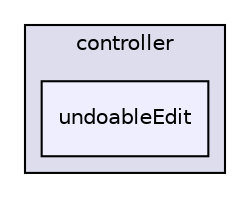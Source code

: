 digraph "RAPSim/src/sgs/controller/undoableEdit" {
  compound=true
  node [ fontsize="10", fontname="Helvetica"];
  edge [ labelfontsize="10", labelfontname="Helvetica"];
  subgraph clusterdir_99dd78d32466b9b10eb75d2afc9f75b3 {
    graph [ bgcolor="#ddddee", pencolor="black", label="controller" fontname="Helvetica", fontsize="10", URL="dir_99dd78d32466b9b10eb75d2afc9f75b3.html"]
  dir_e560290bfc356acf130a897f402ed296 [shape=box, label="undoableEdit", style="filled", fillcolor="#eeeeff", pencolor="black", URL="dir_e560290bfc356acf130a897f402ed296.html"];
  }
}
